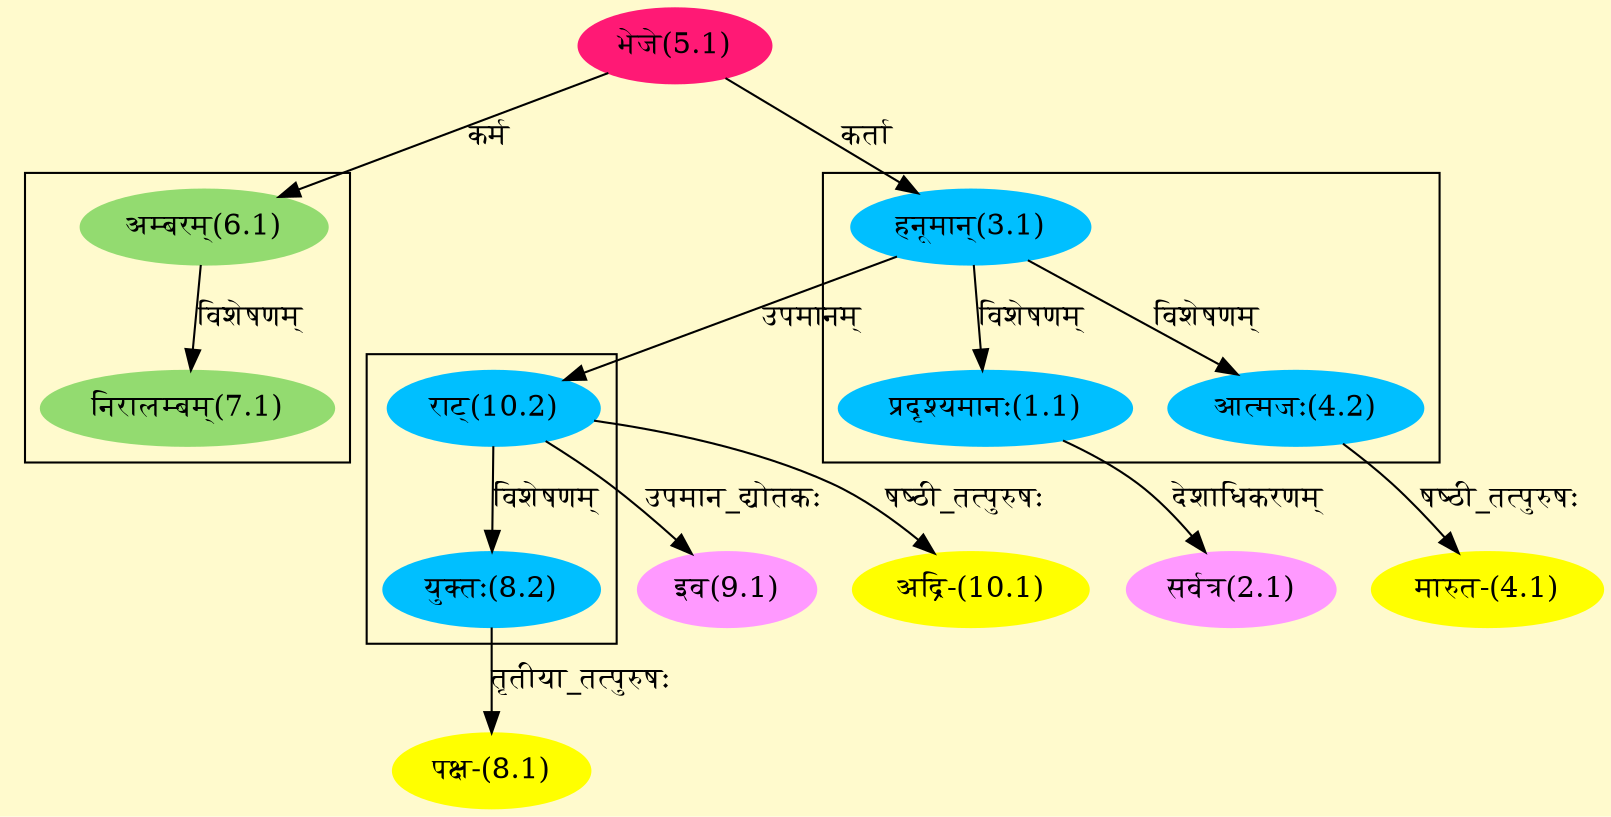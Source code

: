 digraph G{
rankdir=BT;
 compound=true;
 bgcolor="lemonchiffon1";

subgraph cluster_1{
Node1_1 [style=filled, color="#00BFFF" label = "प्रदृश्यमानः(1.1)"]
Node3_1 [style=filled, color="#00BFFF" label = "हनूमान्(3.1)"]
Node4_2 [style=filled, color="#00BFFF" label = "आत्मजः(4.2)"]

}

subgraph cluster_2{
Node7_1 [style=filled, color="#93DB70" label = "निरालम्बम्(7.1)"]
Node6_1 [style=filled, color="#93DB70" label = "अम्बरम्(6.1)"]

}

subgraph cluster_3{
Node8_2 [style=filled, color="#00BFFF" label = "युक्तः(8.2)"]
Node10_2 [style=filled, color="#00BFFF" label = "राट्(10.2)"]

}
Node2_1 [style=filled, color="#FF99FF" label = "सर्वत्र(2.1)"]
Node1_1 [style=filled, color="#00BFFF" label = "प्रदृश्यमानः(1.1)"]
Node3_1 [style=filled, color="#00BFFF" label = "हनूमान्(3.1)"]
Node5_1 [style=filled, color="#FF1975" label = "भेजे(5.1)"]
Node4_1 [style=filled, color="#FFFF00" label = "मारुत-(4.1)"]
Node4_2 [style=filled, color="#00BFFF" label = "आत्मजः(4.2)"]
Node [style=filled, color="" label = "()"]
Node6_1 [style=filled, color="#93DB70" label = "अम्बरम्(6.1)"]
Node8_1 [style=filled, color="#FFFF00" label = "पक्ष-(8.1)"]
Node8_2 [style=filled, color="#00BFFF" label = "युक्तः(8.2)"]
Node9_1 [style=filled, color="#FF99FF" label = "इव(9.1)"]
Node10_2 [style=filled, color="#00BFFF" label = "राट्(10.2)"]
Node10_1 [style=filled, color="#FFFF00" label = "अद्रि-(10.1)"]
/* Start of Relations section */

Node1_1 -> Node3_1 [  label="विशेषणम्"  dir="back" ]
Node2_1 -> Node1_1 [  label="देशाधिकरणम्"  dir="back" ]
Node3_1 -> Node5_1 [  label="कर्ता"  dir="back" ]
Node4_1 -> Node4_2 [  label="षष्ठी_तत्पुरुषः"  dir="back" ]
Node4_2 -> Node3_1 [  label="विशेषणम्"  dir="back" ]
Node6_1 -> Node5_1 [  label="कर्म"  dir="back" ]
Node7_1 -> Node6_1 [  label="विशेषणम्"  dir="back" ]
Node8_1 -> Node8_2 [  label="तृतीया_तत्पुरुषः"  dir="back" ]
Node8_2 -> Node10_2 [  label="विशेषणम्"  dir="back" ]
Node9_1 -> Node10_2 [  label="उपमान_द्योतकः"  dir="back" ]
Node10_1 -> Node10_2 [  label="षष्ठी_तत्पुरुषः"  dir="back" ]
Node10_2 -> Node3_1 [  label="उपमानम्"  dir="back" ]
}
